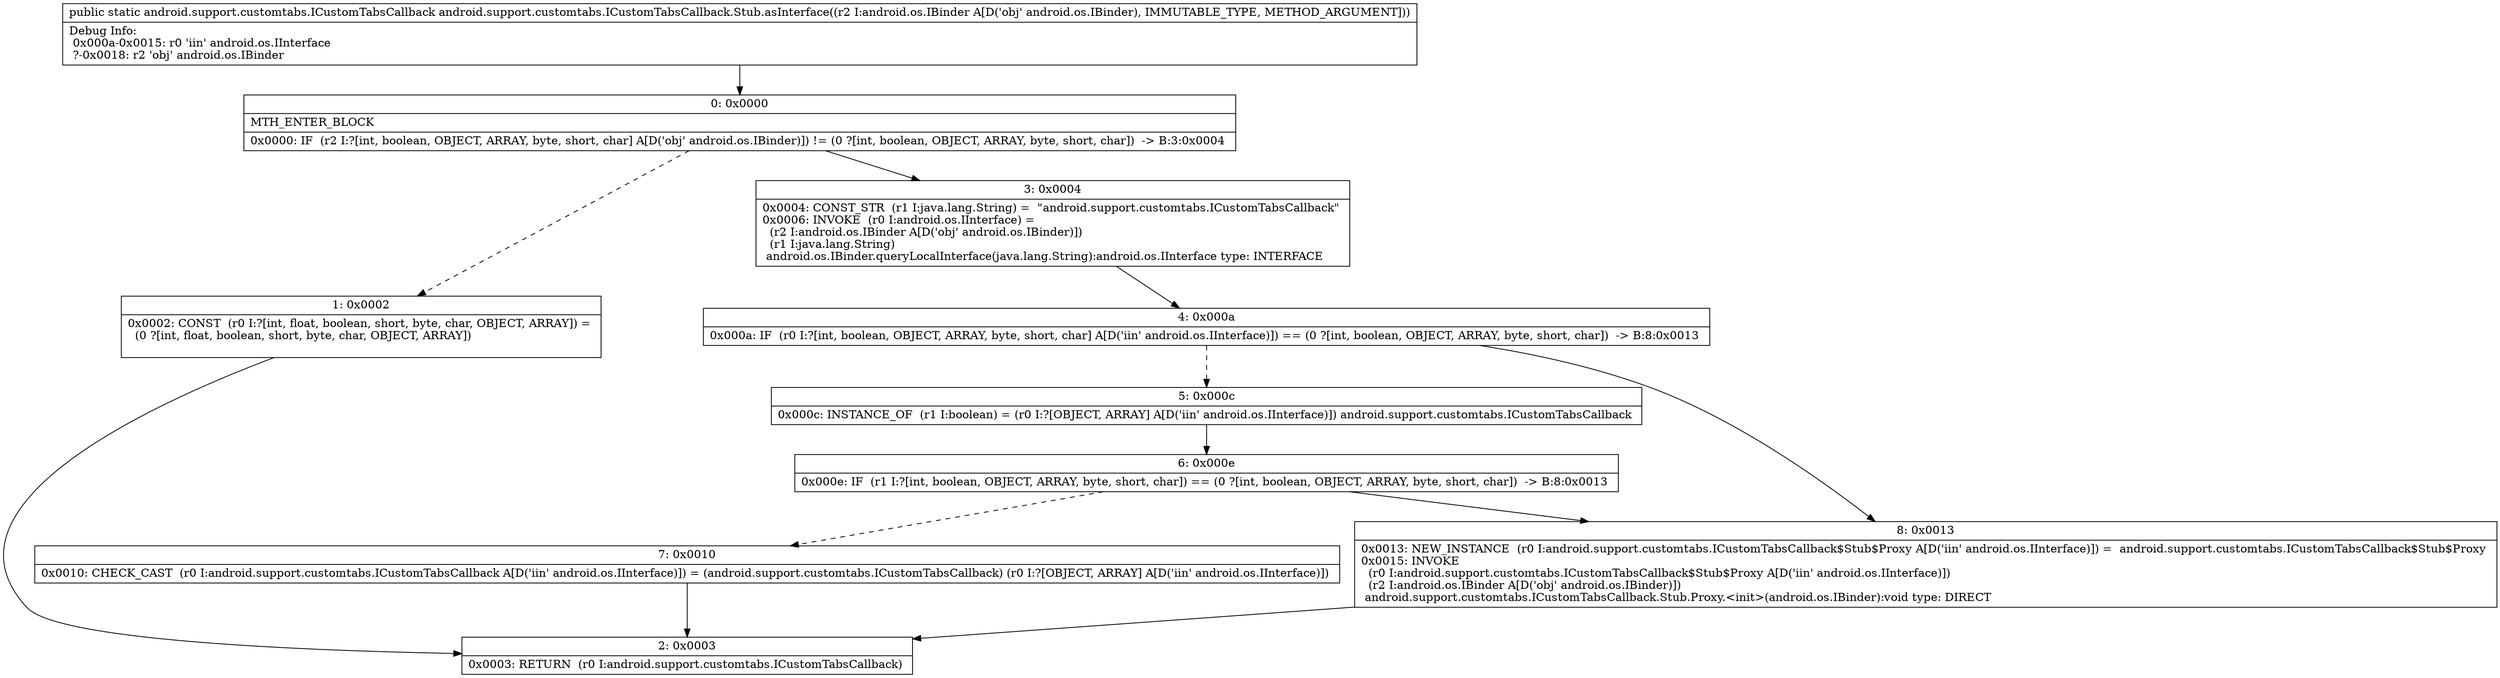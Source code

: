 digraph "CFG forandroid.support.customtabs.ICustomTabsCallback.Stub.asInterface(Landroid\/os\/IBinder;)Landroid\/support\/customtabs\/ICustomTabsCallback;" {
Node_0 [shape=record,label="{0\:\ 0x0000|MTH_ENTER_BLOCK\l|0x0000: IF  (r2 I:?[int, boolean, OBJECT, ARRAY, byte, short, char] A[D('obj' android.os.IBinder)]) != (0 ?[int, boolean, OBJECT, ARRAY, byte, short, char])  \-\> B:3:0x0004 \l}"];
Node_1 [shape=record,label="{1\:\ 0x0002|0x0002: CONST  (r0 I:?[int, float, boolean, short, byte, char, OBJECT, ARRAY]) = \l  (0 ?[int, float, boolean, short, byte, char, OBJECT, ARRAY])\l \l}"];
Node_2 [shape=record,label="{2\:\ 0x0003|0x0003: RETURN  (r0 I:android.support.customtabs.ICustomTabsCallback) \l}"];
Node_3 [shape=record,label="{3\:\ 0x0004|0x0004: CONST_STR  (r1 I:java.lang.String) =  \"android.support.customtabs.ICustomTabsCallback\" \l0x0006: INVOKE  (r0 I:android.os.IInterface) = \l  (r2 I:android.os.IBinder A[D('obj' android.os.IBinder)])\l  (r1 I:java.lang.String)\l android.os.IBinder.queryLocalInterface(java.lang.String):android.os.IInterface type: INTERFACE \l}"];
Node_4 [shape=record,label="{4\:\ 0x000a|0x000a: IF  (r0 I:?[int, boolean, OBJECT, ARRAY, byte, short, char] A[D('iin' android.os.IInterface)]) == (0 ?[int, boolean, OBJECT, ARRAY, byte, short, char])  \-\> B:8:0x0013 \l}"];
Node_5 [shape=record,label="{5\:\ 0x000c|0x000c: INSTANCE_OF  (r1 I:boolean) = (r0 I:?[OBJECT, ARRAY] A[D('iin' android.os.IInterface)]) android.support.customtabs.ICustomTabsCallback \l}"];
Node_6 [shape=record,label="{6\:\ 0x000e|0x000e: IF  (r1 I:?[int, boolean, OBJECT, ARRAY, byte, short, char]) == (0 ?[int, boolean, OBJECT, ARRAY, byte, short, char])  \-\> B:8:0x0013 \l}"];
Node_7 [shape=record,label="{7\:\ 0x0010|0x0010: CHECK_CAST  (r0 I:android.support.customtabs.ICustomTabsCallback A[D('iin' android.os.IInterface)]) = (android.support.customtabs.ICustomTabsCallback) (r0 I:?[OBJECT, ARRAY] A[D('iin' android.os.IInterface)]) \l}"];
Node_8 [shape=record,label="{8\:\ 0x0013|0x0013: NEW_INSTANCE  (r0 I:android.support.customtabs.ICustomTabsCallback$Stub$Proxy A[D('iin' android.os.IInterface)]) =  android.support.customtabs.ICustomTabsCallback$Stub$Proxy \l0x0015: INVOKE  \l  (r0 I:android.support.customtabs.ICustomTabsCallback$Stub$Proxy A[D('iin' android.os.IInterface)])\l  (r2 I:android.os.IBinder A[D('obj' android.os.IBinder)])\l android.support.customtabs.ICustomTabsCallback.Stub.Proxy.\<init\>(android.os.IBinder):void type: DIRECT \l}"];
MethodNode[shape=record,label="{public static android.support.customtabs.ICustomTabsCallback android.support.customtabs.ICustomTabsCallback.Stub.asInterface((r2 I:android.os.IBinder A[D('obj' android.os.IBinder), IMMUTABLE_TYPE, METHOD_ARGUMENT]))  | Debug Info:\l  0x000a\-0x0015: r0 'iin' android.os.IInterface\l  ?\-0x0018: r2 'obj' android.os.IBinder\l}"];
MethodNode -> Node_0;
Node_0 -> Node_1[style=dashed];
Node_0 -> Node_3;
Node_1 -> Node_2;
Node_3 -> Node_4;
Node_4 -> Node_5[style=dashed];
Node_4 -> Node_8;
Node_5 -> Node_6;
Node_6 -> Node_7[style=dashed];
Node_6 -> Node_8;
Node_7 -> Node_2;
Node_8 -> Node_2;
}

